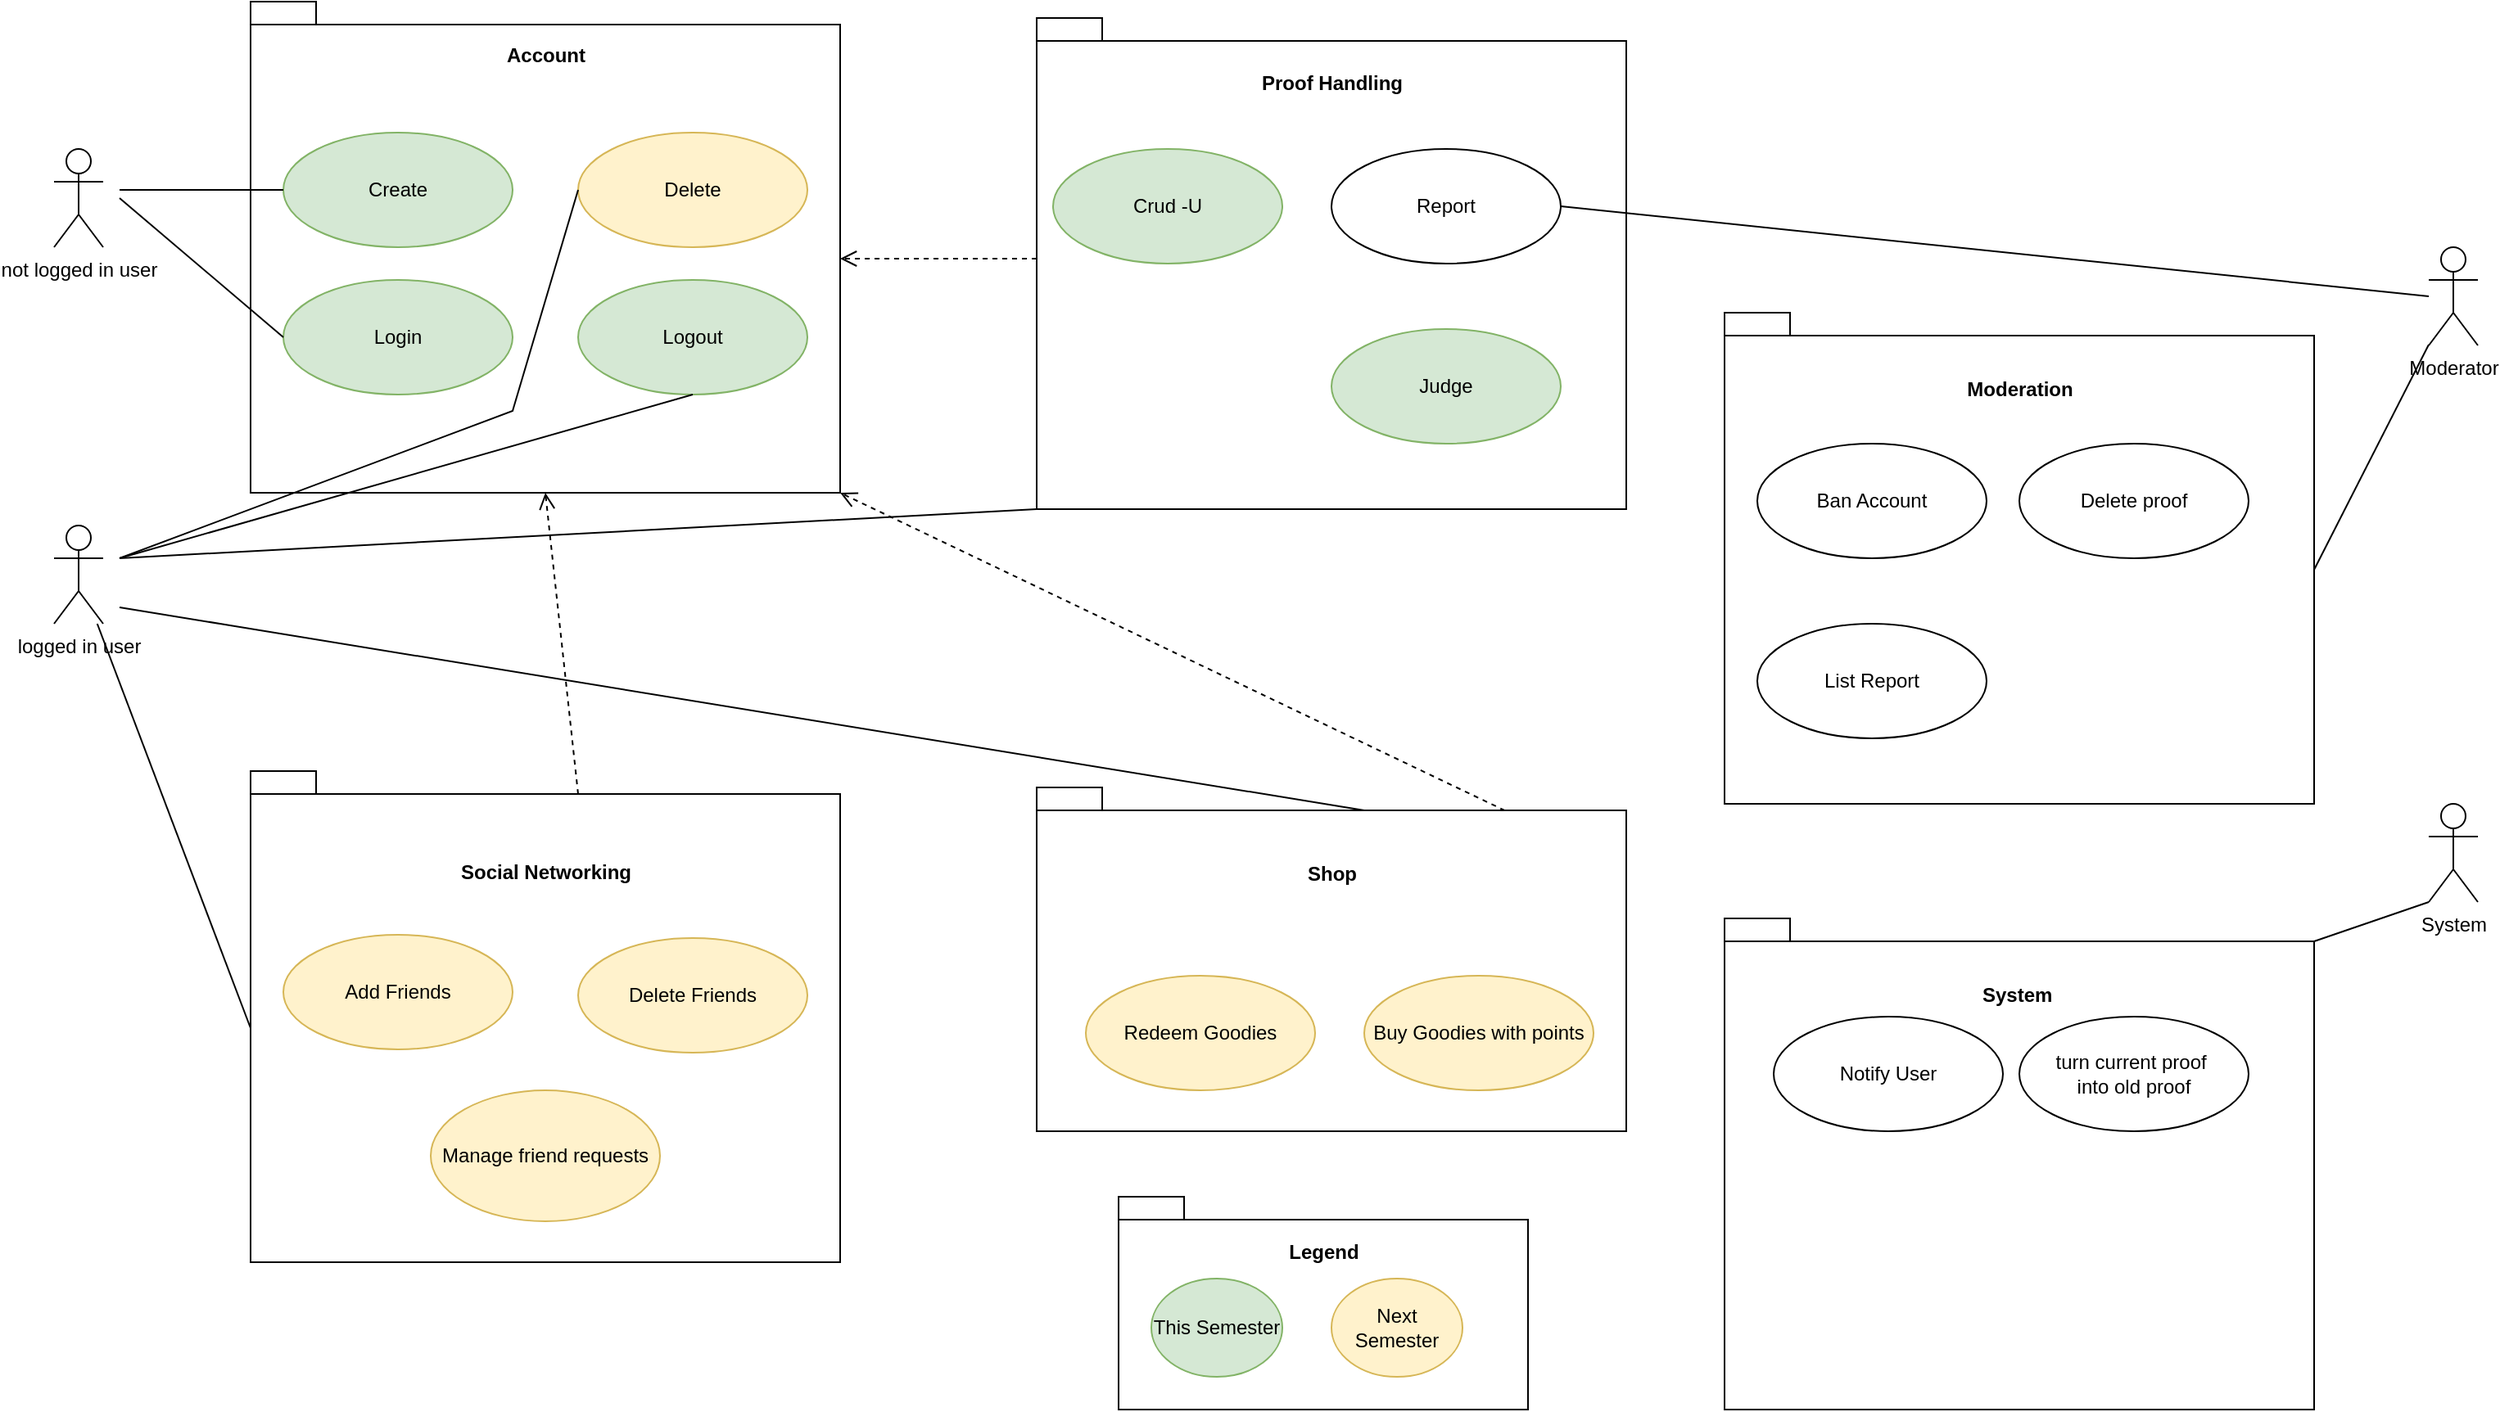 <mxfile version="15.5.4" type="embed"><diagram id="9Hrbb2R-tDA1yJ9SKTgA" name="Seite-1"><mxGraphModel dx="1690" dy="940" grid="1" gridSize="10" guides="1" tooltips="1" connect="1" arrows="1" fold="1" page="1" pageScale="1" pageWidth="1569" pageHeight="1654" math="0" shadow="0"><root><mxCell id="0"/><mxCell id="1" parent="0"/><mxCell id="8wCynKdP6kSH53Gw-5Ry-2" value="Account&lt;br&gt;&lt;br&gt;&lt;br&gt;&lt;br&gt;&lt;br&gt;&lt;br&gt;&lt;br&gt;&lt;br&gt;&lt;br&gt;&lt;br&gt;&lt;br&gt;&lt;br&gt;&lt;br&gt;&lt;br&gt;&lt;br&gt;&lt;br&gt;&lt;br&gt;&lt;br&gt;" style="shape=folder;fontStyle=1;spacingTop=10;tabWidth=40;tabHeight=14;tabPosition=left;html=1;" parent="1" vertex="1"><mxGeometry x="170" y="260" width="360" height="300" as="geometry"/></mxCell><mxCell id="8wCynKdP6kSH53Gw-5Ry-3" value="Create" style="ellipse;whiteSpace=wrap;html=1;fillColor=#d5e8d4;strokeColor=#82b366;" parent="1" vertex="1"><mxGeometry x="190" y="340" width="140" height="70" as="geometry"/></mxCell><mxCell id="8wCynKdP6kSH53Gw-5Ry-4" value="Login" style="ellipse;whiteSpace=wrap;html=1;fillColor=#d5e8d4;strokeColor=#82b366;" parent="1" vertex="1"><mxGeometry x="190" y="430" width="140" height="70" as="geometry"/></mxCell><mxCell id="8wCynKdP6kSH53Gw-5Ry-5" value="Logout" style="ellipse;whiteSpace=wrap;html=1;fillColor=#d5e8d4;strokeColor=#82b366;" parent="1" vertex="1"><mxGeometry x="370" y="430" width="140" height="70" as="geometry"/></mxCell><mxCell id="8wCynKdP6kSH53Gw-5Ry-6" value="Delete" style="ellipse;whiteSpace=wrap;html=1;fillColor=#fff2cc;strokeColor=#d6b656;" parent="1" vertex="1"><mxGeometry x="370" y="340" width="140" height="70" as="geometry"/></mxCell><mxCell id="8wCynKdP6kSH53Gw-5Ry-7" value="Proof Handling&lt;br&gt;&lt;br&gt;&lt;br&gt;&lt;br&gt;&lt;br&gt;&lt;br&gt;&lt;br&gt;&lt;br&gt;&lt;br&gt;&lt;br&gt;&lt;br&gt;&lt;br&gt;&lt;br&gt;&lt;br&gt;&lt;br&gt;&lt;br&gt;&lt;br&gt;" style="shape=folder;fontStyle=1;spacingTop=10;tabWidth=40;tabHeight=14;tabPosition=left;html=1;" parent="1" vertex="1"><mxGeometry x="650" y="270" width="360" height="300" as="geometry"/></mxCell><mxCell id="8wCynKdP6kSH53Gw-5Ry-8" value="Shop&lt;br&gt;&lt;br&gt;&lt;br&gt;&lt;br&gt;&lt;br&gt;&lt;br&gt;&lt;br&gt;&lt;br&gt;&lt;br&gt;" style="shape=folder;fontStyle=1;spacingTop=10;tabWidth=40;tabHeight=14;tabPosition=left;html=1;" parent="1" vertex="1"><mxGeometry x="650" y="740" width="360" height="210" as="geometry"/></mxCell><mxCell id="8wCynKdP6kSH53Gw-5Ry-9" value="&lt;br&gt;&lt;br&gt;Social Networking&lt;br&gt;&lt;br&gt;&lt;br&gt;&lt;br&gt;&lt;br&gt;&lt;br&gt;&lt;br&gt;&lt;br&gt;&lt;br&gt;&lt;br&gt;&lt;br&gt;&lt;br&gt;&lt;br&gt;&lt;br&gt;&lt;br&gt;&lt;br&gt;" style="shape=folder;fontStyle=1;spacingTop=10;tabWidth=40;tabHeight=14;tabPosition=left;html=1;" parent="1" vertex="1"><mxGeometry x="170" y="730" width="360" height="300" as="geometry"/></mxCell><mxCell id="8wCynKdP6kSH53Gw-5Ry-10" value="Crud -U" style="ellipse;whiteSpace=wrap;html=1;fillColor=#d5e8d4;strokeColor=#82b366;" parent="1" vertex="1"><mxGeometry x="660" y="350" width="140" height="70" as="geometry"/></mxCell><mxCell id="8wCynKdP6kSH53Gw-5Ry-11" value="Report" style="ellipse;whiteSpace=wrap;html=1;" parent="1" vertex="1"><mxGeometry x="830" y="350" width="140" height="70" as="geometry"/></mxCell><mxCell id="8wCynKdP6kSH53Gw-5Ry-14" value="Redeem Goodies" style="ellipse;whiteSpace=wrap;html=1;fillColor=#fff2cc;strokeColor=#d6b656;" parent="1" vertex="1"><mxGeometry x="680" y="855" width="140" height="70" as="geometry"/></mxCell><mxCell id="8wCynKdP6kSH53Gw-5Ry-15" value="Add Friends" style="ellipse;whiteSpace=wrap;html=1;fillColor=#fff2cc;strokeColor=#d6b656;" parent="1" vertex="1"><mxGeometry x="190" y="830" width="140" height="70" as="geometry"/></mxCell><mxCell id="8wCynKdP6kSH53Gw-5Ry-16" value="Buy Goodies with points" style="ellipse;whiteSpace=wrap;html=1;fillColor=#fff2cc;strokeColor=#d6b656;" parent="1" vertex="1"><mxGeometry x="850" y="855" width="140" height="70" as="geometry"/></mxCell><mxCell id="8wCynKdP6kSH53Gw-5Ry-18" value="Manage friend requests" style="ellipse;whiteSpace=wrap;html=1;fillColor=#fff2cc;strokeColor=#d6b656;" parent="1" vertex="1"><mxGeometry x="280" y="925" width="140" height="80" as="geometry"/></mxCell><mxCell id="8wCynKdP6kSH53Gw-5Ry-19" value="Delete Friends" style="ellipse;whiteSpace=wrap;html=1;fillColor=#fff2cc;strokeColor=#d6b656;" parent="1" vertex="1"><mxGeometry x="370" y="832" width="140" height="70" as="geometry"/></mxCell><mxCell id="8wCynKdP6kSH53Gw-5Ry-20" value="logged in user" style="shape=umlActor;verticalLabelPosition=bottom;verticalAlign=top;html=1;" parent="1" vertex="1"><mxGeometry x="50" y="580" width="30" height="60" as="geometry"/></mxCell><mxCell id="8wCynKdP6kSH53Gw-5Ry-21" value="Moderation&lt;br&gt;&lt;br&gt;&lt;br&gt;&lt;br&gt;&lt;br&gt;&lt;br&gt;&lt;br&gt;&lt;br&gt;&lt;br&gt;&lt;br&gt;&lt;br&gt;&lt;br&gt;&lt;br&gt;&lt;br&gt;&lt;br&gt;&lt;br&gt;" style="shape=folder;fontStyle=1;spacingTop=10;tabWidth=40;tabHeight=14;tabPosition=left;html=1;" parent="1" vertex="1"><mxGeometry x="1070" y="450" width="360" height="300" as="geometry"/></mxCell><mxCell id="8wCynKdP6kSH53Gw-5Ry-22" value="Delete proof" style="ellipse;whiteSpace=wrap;html=1;" parent="1" vertex="1"><mxGeometry x="1250" y="530" width="140" height="70" as="geometry"/></mxCell><mxCell id="8wCynKdP6kSH53Gw-5Ry-23" value="Ban Account" style="ellipse;whiteSpace=wrap;html=1;" parent="1" vertex="1"><mxGeometry x="1090" y="530" width="140" height="70" as="geometry"/></mxCell><mxCell id="8wCynKdP6kSH53Gw-5Ry-24" value="" style="endArrow=none;html=1;rounded=0;exitX=1;exitY=0.5;exitDx=0;exitDy=0;" parent="1" source="8wCynKdP6kSH53Gw-5Ry-11" edge="1"><mxGeometry width="50" height="50" relative="1" as="geometry"><mxPoint x="650" y="680" as="sourcePoint"/><mxPoint x="1500" y="440" as="targetPoint"/></mxGeometry></mxCell><mxCell id="8wCynKdP6kSH53Gw-5Ry-25" value="" style="endArrow=none;html=1;rounded=0;entryX=0;entryY=0.5;entryDx=0;entryDy=0;" parent="1" target="8wCynKdP6kSH53Gw-5Ry-3" edge="1"><mxGeometry width="50" height="50" relative="1" as="geometry"><mxPoint x="90" y="375" as="sourcePoint"/><mxPoint x="194" y="389" as="targetPoint"/></mxGeometry></mxCell><mxCell id="8wCynKdP6kSH53Gw-5Ry-27" value="" style="endArrow=none;html=1;rounded=0;exitX=0;exitY=0;exitDx=0;exitDy=157;exitPerimeter=0;" parent="1" source="8wCynKdP6kSH53Gw-5Ry-9" edge="1" target="8wCynKdP6kSH53Gw-5Ry-20"><mxGeometry width="50" height="50" relative="1" as="geometry"><mxPoint x="40" y="820" as="sourcePoint"/><mxPoint x="80" y="680" as="targetPoint"/></mxGeometry></mxCell><mxCell id="8wCynKdP6kSH53Gw-5Ry-28" value="" style="endArrow=none;html=1;rounded=0;entryX=0;entryY=0;entryDx=200;entryDy=14;entryPerimeter=0;" parent="1" target="8wCynKdP6kSH53Gw-5Ry-8" edge="1"><mxGeometry width="50" height="50" relative="1" as="geometry"><mxPoint x="90" y="630" as="sourcePoint"/><mxPoint x="290" y="660" as="targetPoint"/></mxGeometry></mxCell><mxCell id="8wCynKdP6kSH53Gw-5Ry-30" value="Moderator" style="shape=umlActor;verticalLabelPosition=bottom;verticalAlign=top;html=1;" parent="1" vertex="1"><mxGeometry x="1500" y="410" width="30" height="60" as="geometry"/></mxCell><mxCell id="8wCynKdP6kSH53Gw-5Ry-33" value="" style="endArrow=none;html=1;rounded=0;exitX=0;exitY=0;exitDx=360;exitDy=157;exitPerimeter=0;" parent="1" source="8wCynKdP6kSH53Gw-5Ry-21" target="8wCynKdP6kSH53Gw-5Ry-30" edge="1"><mxGeometry width="50" height="50" relative="1" as="geometry"><mxPoint x="1510" y="610" as="sourcePoint"/><mxPoint x="1560" y="560" as="targetPoint"/></mxGeometry></mxCell><mxCell id="8wCynKdP6kSH53Gw-5Ry-35" value="" style="html=1;verticalAlign=bottom;endArrow=open;dashed=1;endSize=8;rounded=0;entryX=0;entryY=0;entryDx=360;entryDy=300;entryPerimeter=0;exitX=0.794;exitY=0.067;exitDx=0;exitDy=0;exitPerimeter=0;" parent="1" target="8wCynKdP6kSH53Gw-5Ry-2" edge="1" source="8wCynKdP6kSH53Gw-5Ry-8"><mxGeometry relative="1" as="geometry"><mxPoint x="830" y="750" as="sourcePoint"/><mxPoint x="600" y="650" as="targetPoint"/></mxGeometry></mxCell><mxCell id="8wCynKdP6kSH53Gw-5Ry-36" value="" style="html=1;verticalAlign=bottom;endArrow=open;dashed=1;endSize=8;rounded=0;entryX=0;entryY=0;entryDx=360;entryDy=157;entryPerimeter=0;" parent="1" target="8wCynKdP6kSH53Gw-5Ry-2" edge="1"><mxGeometry relative="1" as="geometry"><mxPoint x="650" y="417" as="sourcePoint"/><mxPoint x="590" y="700" as="targetPoint"/></mxGeometry></mxCell><mxCell id="HRs413FCXA9Hm5cFwrDk-3" value="Legend&lt;br&gt;&lt;br&gt;&lt;br&gt;&lt;br&gt;&lt;br&gt;&lt;br&gt;" style="shape=folder;fontStyle=1;spacingTop=10;tabWidth=40;tabHeight=14;tabPosition=left;html=1;" parent="1" vertex="1"><mxGeometry x="700" y="990" width="250" height="130" as="geometry"/></mxCell><mxCell id="HRs413FCXA9Hm5cFwrDk-1" value="This Semester" style="ellipse;whiteSpace=wrap;html=1;fillColor=#d5e8d4;strokeColor=#82b366;" parent="1" vertex="1"><mxGeometry x="720" y="1040" width="80" height="60" as="geometry"/></mxCell><mxCell id="HRs413FCXA9Hm5cFwrDk-2" value="Next Semester" style="ellipse;whiteSpace=wrap;html=1;fillColor=#fff2cc;strokeColor=#d6b656;" parent="1" vertex="1"><mxGeometry x="830" y="1040" width="80" height="60" as="geometry"/></mxCell><mxCell id="2" value="not logged in user" style="shape=umlActor;verticalLabelPosition=bottom;verticalAlign=top;html=1;" vertex="1" parent="1"><mxGeometry x="50" y="350" width="30" height="60" as="geometry"/></mxCell><mxCell id="4" value="" style="endArrow=none;html=1;rounded=0;entryX=0;entryY=0.5;entryDx=0;entryDy=0;" edge="1" parent="1" target="8wCynKdP6kSH53Gw-5Ry-4"><mxGeometry width="50" height="50" relative="1" as="geometry"><mxPoint x="90" y="380" as="sourcePoint"/><mxPoint x="200.0" y="385" as="targetPoint"/></mxGeometry></mxCell><mxCell id="5" value="" style="endArrow=none;html=1;rounded=0;entryX=0;entryY=0.5;entryDx=0;entryDy=0;" edge="1" parent="1" target="8wCynKdP6kSH53Gw-5Ry-6"><mxGeometry width="50" height="50" relative="1" as="geometry"><mxPoint x="90" y="600" as="sourcePoint"/><mxPoint x="210.0" y="395" as="targetPoint"/><Array as="points"><mxPoint x="330" y="510"/></Array></mxGeometry></mxCell><mxCell id="7" value="" style="endArrow=none;html=1;rounded=0;entryX=0.5;entryY=1;entryDx=0;entryDy=0;" edge="1" parent="1" target="8wCynKdP6kSH53Gw-5Ry-5"><mxGeometry width="50" height="50" relative="1" as="geometry"><mxPoint x="90" y="600" as="sourcePoint"/><mxPoint x="445" y="508" as="targetPoint"/></mxGeometry></mxCell><mxCell id="8" value="" style="html=1;verticalAlign=bottom;endArrow=open;dashed=1;endSize=8;rounded=0;entryX=0.5;entryY=1;entryDx=0;entryDy=0;entryPerimeter=0;exitX=0;exitY=0;exitDx=200;exitDy=14;exitPerimeter=0;" edge="1" parent="1" source="8wCynKdP6kSH53Gw-5Ry-9" target="8wCynKdP6kSH53Gw-5Ry-2"><mxGeometry relative="1" as="geometry"><mxPoint x="440" y="650" as="sourcePoint"/><mxPoint x="450" y="640" as="targetPoint"/><Array as="points"/></mxGeometry></mxCell><mxCell id="10" value="System" style="shape=umlActor;verticalLabelPosition=bottom;verticalAlign=top;html=1;" vertex="1" parent="1"><mxGeometry x="1500" y="750" width="30" height="60" as="geometry"/></mxCell><mxCell id="11" value="List Report" style="ellipse;whiteSpace=wrap;html=1;" vertex="1" parent="1"><mxGeometry x="1090" y="640" width="140" height="70" as="geometry"/></mxCell><mxCell id="12" value="System&amp;nbsp;&lt;br&gt;&lt;br&gt;&lt;br&gt;&lt;br&gt;&lt;br&gt;&lt;br&gt;&lt;br&gt;&lt;br&gt;&lt;br&gt;&lt;br&gt;&lt;br&gt;&lt;br&gt;&lt;br&gt;&lt;br&gt;&lt;br&gt;&lt;br&gt;" style="shape=folder;fontStyle=1;spacingTop=10;tabWidth=40;tabHeight=14;tabPosition=left;html=1;" vertex="1" parent="1"><mxGeometry x="1070" y="820" width="360" height="300" as="geometry"/></mxCell><mxCell id="13" value="Notify User" style="ellipse;whiteSpace=wrap;html=1;" vertex="1" parent="1"><mxGeometry x="1100" y="880" width="140" height="70" as="geometry"/></mxCell><mxCell id="14" value="turn current proof&amp;nbsp;&lt;br&gt;into old proof" style="ellipse;whiteSpace=wrap;html=1;" vertex="1" parent="1"><mxGeometry x="1250" y="880" width="140" height="70" as="geometry"/></mxCell><mxCell id="8wCynKdP6kSH53Gw-5Ry-12" value="Judge" style="ellipse;whiteSpace=wrap;html=1;fillColor=#d5e8d4;strokeColor=#82b366;" parent="1" vertex="1"><mxGeometry x="830" y="460" width="140" height="70" as="geometry"/></mxCell><mxCell id="15" value="" style="endArrow=none;html=1;rounded=0;entryX=0;entryY=0;entryDx=0;entryDy=300;entryPerimeter=0;" edge="1" parent="1" target="8wCynKdP6kSH53Gw-5Ry-7"><mxGeometry width="50" height="50" relative="1" as="geometry"><mxPoint x="90" y="600" as="sourcePoint"/><mxPoint x="830.0" y="570" as="targetPoint"/></mxGeometry></mxCell><mxCell id="16" value="" style="endArrow=none;html=1;rounded=0;exitX=0;exitY=0;exitDx=360;exitDy=14;exitPerimeter=0;entryX=0;entryY=1;entryDx=0;entryDy=0;entryPerimeter=0;" edge="1" parent="1" source="12" target="10"><mxGeometry width="50" height="50" relative="1" as="geometry"><mxPoint x="1440" y="617.0" as="sourcePoint"/><mxPoint x="1510" y="479.471" as="targetPoint"/></mxGeometry></mxCell></root></mxGraphModel></diagram></mxfile>